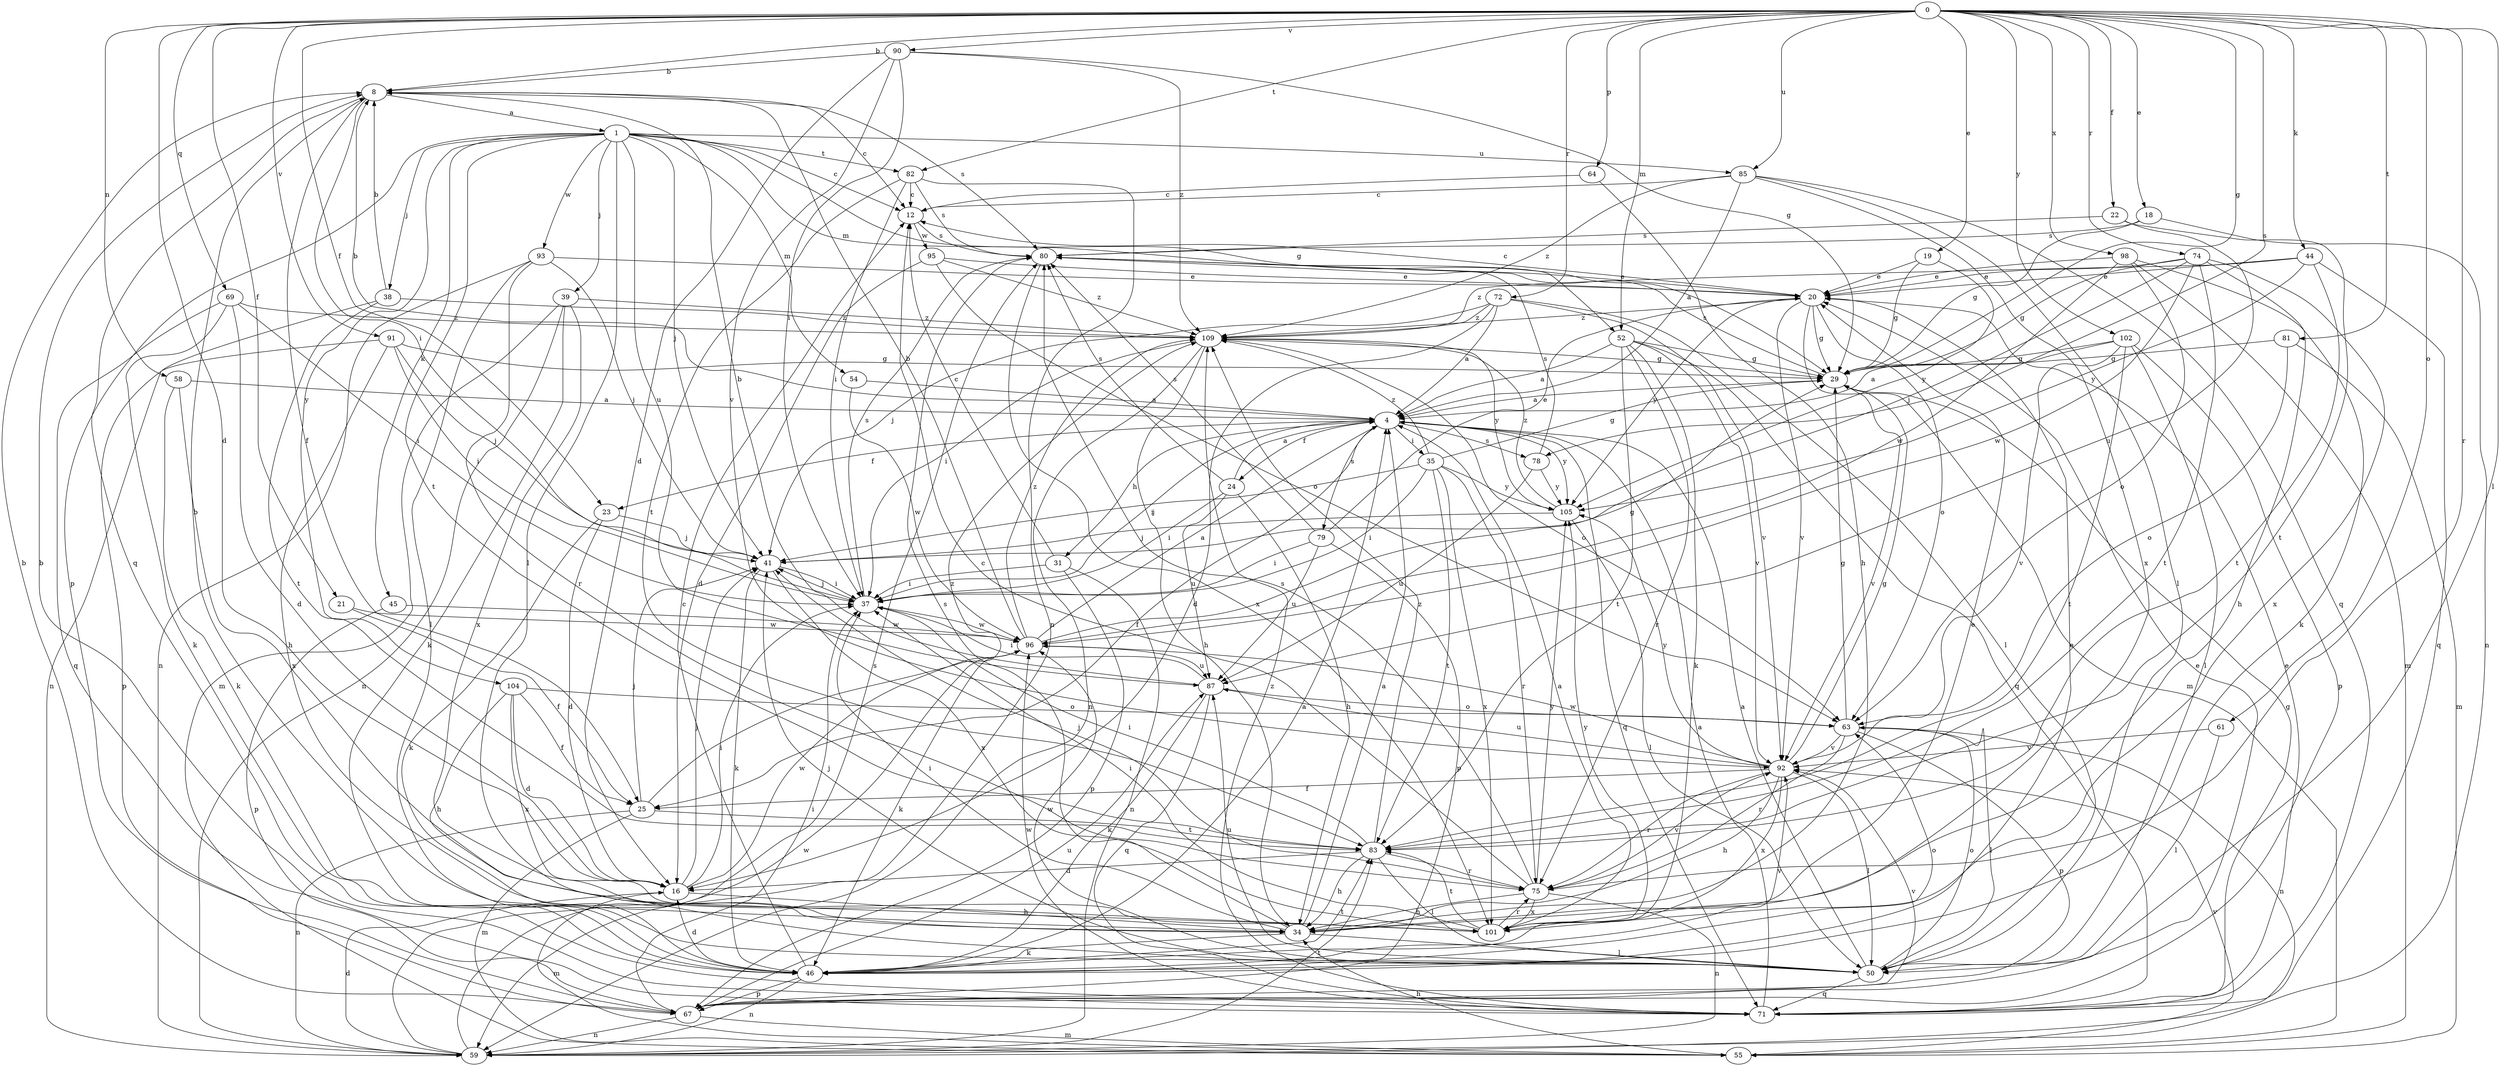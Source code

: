 strict digraph  {
0;
1;
4;
8;
12;
16;
18;
19;
20;
21;
22;
23;
24;
25;
29;
31;
34;
35;
37;
38;
39;
41;
44;
45;
46;
50;
52;
54;
55;
58;
59;
61;
63;
64;
67;
69;
71;
72;
74;
75;
78;
79;
80;
81;
82;
83;
85;
87;
90;
91;
92;
93;
95;
96;
98;
101;
102;
104;
105;
109;
0 -> 8  [label=b];
0 -> 16  [label=d];
0 -> 18  [label=e];
0 -> 19  [label=e];
0 -> 21  [label=f];
0 -> 22  [label=f];
0 -> 23  [label=f];
0 -> 29  [label=g];
0 -> 44  [label=k];
0 -> 50  [label=l];
0 -> 52  [label=m];
0 -> 58  [label=n];
0 -> 61  [label=o];
0 -> 64  [label=p];
0 -> 69  [label=q];
0 -> 72  [label=r];
0 -> 74  [label=r];
0 -> 75  [label=r];
0 -> 78  [label=s];
0 -> 81  [label=t];
0 -> 82  [label=t];
0 -> 85  [label=u];
0 -> 90  [label=v];
0 -> 91  [label=v];
0 -> 98  [label=x];
0 -> 102  [label=y];
1 -> 12  [label=c];
1 -> 29  [label=g];
1 -> 38  [label=j];
1 -> 39  [label=j];
1 -> 41  [label=j];
1 -> 45  [label=k];
1 -> 50  [label=l];
1 -> 52  [label=m];
1 -> 54  [label=m];
1 -> 67  [label=p];
1 -> 82  [label=t];
1 -> 83  [label=t];
1 -> 85  [label=u];
1 -> 87  [label=u];
1 -> 93  [label=w];
1 -> 104  [label=y];
4 -> 8  [label=b];
4 -> 23  [label=f];
4 -> 24  [label=f];
4 -> 25  [label=f];
4 -> 31  [label=h];
4 -> 35  [label=i];
4 -> 37  [label=i];
4 -> 71  [label=q];
4 -> 78  [label=s];
4 -> 79  [label=s];
4 -> 105  [label=y];
8 -> 1  [label=a];
8 -> 12  [label=c];
8 -> 25  [label=f];
8 -> 37  [label=i];
8 -> 71  [label=q];
8 -> 80  [label=s];
12 -> 80  [label=s];
12 -> 95  [label=w];
16 -> 34  [label=h];
16 -> 37  [label=i];
16 -> 41  [label=j];
16 -> 55  [label=m];
16 -> 96  [label=w];
18 -> 29  [label=g];
18 -> 59  [label=n];
18 -> 80  [label=s];
19 -> 20  [label=e];
19 -> 29  [label=g];
19 -> 105  [label=y];
20 -> 12  [label=c];
20 -> 29  [label=g];
20 -> 55  [label=m];
20 -> 63  [label=o];
20 -> 92  [label=v];
20 -> 105  [label=y];
20 -> 109  [label=z];
21 -> 25  [label=f];
21 -> 96  [label=w];
22 -> 80  [label=s];
22 -> 83  [label=t];
22 -> 87  [label=u];
23 -> 16  [label=d];
23 -> 41  [label=j];
23 -> 46  [label=k];
24 -> 4  [label=a];
24 -> 34  [label=h];
24 -> 37  [label=i];
24 -> 80  [label=s];
24 -> 87  [label=u];
25 -> 41  [label=j];
25 -> 55  [label=m];
25 -> 59  [label=n];
25 -> 83  [label=t];
25 -> 109  [label=z];
29 -> 4  [label=a];
29 -> 80  [label=s];
29 -> 92  [label=v];
31 -> 12  [label=c];
31 -> 37  [label=i];
31 -> 59  [label=n];
31 -> 67  [label=p];
34 -> 4  [label=a];
34 -> 8  [label=b];
34 -> 20  [label=e];
34 -> 37  [label=i];
34 -> 46  [label=k];
34 -> 50  [label=l];
34 -> 80  [label=s];
35 -> 29  [label=g];
35 -> 37  [label=i];
35 -> 41  [label=j];
35 -> 75  [label=r];
35 -> 83  [label=t];
35 -> 101  [label=x];
35 -> 105  [label=y];
35 -> 109  [label=z];
37 -> 41  [label=j];
37 -> 80  [label=s];
37 -> 96  [label=w];
38 -> 8  [label=b];
38 -> 59  [label=n];
38 -> 83  [label=t];
38 -> 109  [label=z];
39 -> 46  [label=k];
39 -> 55  [label=m];
39 -> 59  [label=n];
39 -> 101  [label=x];
39 -> 109  [label=z];
41 -> 37  [label=i];
41 -> 46  [label=k];
41 -> 101  [label=x];
44 -> 20  [label=e];
44 -> 71  [label=q];
44 -> 83  [label=t];
44 -> 105  [label=y];
44 -> 109  [label=z];
45 -> 67  [label=p];
45 -> 96  [label=w];
46 -> 4  [label=a];
46 -> 12  [label=c];
46 -> 16  [label=d];
46 -> 20  [label=e];
46 -> 59  [label=n];
46 -> 63  [label=o];
46 -> 67  [label=p];
46 -> 83  [label=t];
46 -> 92  [label=v];
50 -> 4  [label=a];
50 -> 41  [label=j];
50 -> 63  [label=o];
50 -> 71  [label=q];
50 -> 87  [label=u];
50 -> 96  [label=w];
52 -> 4  [label=a];
52 -> 29  [label=g];
52 -> 46  [label=k];
52 -> 71  [label=q];
52 -> 75  [label=r];
52 -> 83  [label=t];
52 -> 92  [label=v];
54 -> 4  [label=a];
54 -> 96  [label=w];
55 -> 34  [label=h];
55 -> 92  [label=v];
58 -> 4  [label=a];
58 -> 46  [label=k];
58 -> 101  [label=x];
59 -> 16  [label=d];
59 -> 80  [label=s];
59 -> 83  [label=t];
59 -> 96  [label=w];
61 -> 50  [label=l];
61 -> 92  [label=v];
63 -> 29  [label=g];
63 -> 50  [label=l];
63 -> 59  [label=n];
63 -> 67  [label=p];
63 -> 75  [label=r];
63 -> 92  [label=v];
64 -> 12  [label=c];
64 -> 34  [label=h];
67 -> 8  [label=b];
67 -> 20  [label=e];
67 -> 37  [label=i];
67 -> 55  [label=m];
67 -> 59  [label=n];
67 -> 87  [label=u];
67 -> 92  [label=v];
69 -> 16  [label=d];
69 -> 37  [label=i];
69 -> 46  [label=k];
69 -> 71  [label=q];
69 -> 109  [label=z];
71 -> 4  [label=a];
71 -> 8  [label=b];
71 -> 20  [label=e];
71 -> 29  [label=g];
71 -> 96  [label=w];
71 -> 109  [label=z];
72 -> 4  [label=a];
72 -> 16  [label=d];
72 -> 41  [label=j];
72 -> 50  [label=l];
72 -> 92  [label=v];
72 -> 109  [label=z];
74 -> 20  [label=e];
74 -> 29  [label=g];
74 -> 34  [label=h];
74 -> 41  [label=j];
74 -> 83  [label=t];
74 -> 96  [label=w];
74 -> 101  [label=x];
75 -> 12  [label=c];
75 -> 34  [label=h];
75 -> 41  [label=j];
75 -> 59  [label=n];
75 -> 80  [label=s];
75 -> 92  [label=v];
75 -> 101  [label=x];
75 -> 105  [label=y];
78 -> 80  [label=s];
78 -> 87  [label=u];
78 -> 105  [label=y];
79 -> 20  [label=e];
79 -> 37  [label=i];
79 -> 67  [label=p];
79 -> 80  [label=s];
79 -> 87  [label=u];
80 -> 20  [label=e];
80 -> 101  [label=x];
81 -> 29  [label=g];
81 -> 55  [label=m];
81 -> 63  [label=o];
82 -> 12  [label=c];
82 -> 37  [label=i];
82 -> 59  [label=n];
82 -> 80  [label=s];
82 -> 83  [label=t];
83 -> 16  [label=d];
83 -> 34  [label=h];
83 -> 37  [label=i];
83 -> 50  [label=l];
83 -> 75  [label=r];
83 -> 109  [label=z];
85 -> 4  [label=a];
85 -> 12  [label=c];
85 -> 50  [label=l];
85 -> 71  [label=q];
85 -> 101  [label=x];
85 -> 109  [label=z];
87 -> 8  [label=b];
87 -> 37  [label=i];
87 -> 46  [label=k];
87 -> 63  [label=o];
87 -> 71  [label=q];
90 -> 8  [label=b];
90 -> 16  [label=d];
90 -> 29  [label=g];
90 -> 37  [label=i];
90 -> 92  [label=v];
90 -> 109  [label=z];
91 -> 29  [label=g];
91 -> 34  [label=h];
91 -> 37  [label=i];
91 -> 41  [label=j];
91 -> 67  [label=p];
92 -> 25  [label=f];
92 -> 29  [label=g];
92 -> 34  [label=h];
92 -> 50  [label=l];
92 -> 75  [label=r];
92 -> 87  [label=u];
92 -> 96  [label=w];
92 -> 101  [label=x];
92 -> 105  [label=y];
93 -> 20  [label=e];
93 -> 41  [label=j];
93 -> 50  [label=l];
93 -> 59  [label=n];
93 -> 75  [label=r];
95 -> 16  [label=d];
95 -> 20  [label=e];
95 -> 63  [label=o];
95 -> 109  [label=z];
96 -> 4  [label=a];
96 -> 8  [label=b];
96 -> 29  [label=g];
96 -> 46  [label=k];
96 -> 87  [label=u];
96 -> 109  [label=z];
98 -> 20  [label=e];
98 -> 46  [label=k];
98 -> 55  [label=m];
98 -> 63  [label=o];
98 -> 96  [label=w];
101 -> 4  [label=a];
101 -> 37  [label=i];
101 -> 75  [label=r];
101 -> 83  [label=t];
101 -> 105  [label=y];
102 -> 4  [label=a];
102 -> 29  [label=g];
102 -> 50  [label=l];
102 -> 67  [label=p];
102 -> 83  [label=t];
102 -> 92  [label=v];
104 -> 16  [label=d];
104 -> 25  [label=f];
104 -> 34  [label=h];
104 -> 63  [label=o];
104 -> 101  [label=x];
105 -> 41  [label=j];
105 -> 50  [label=l];
105 -> 109  [label=z];
109 -> 29  [label=g];
109 -> 34  [label=h];
109 -> 37  [label=i];
109 -> 59  [label=n];
109 -> 63  [label=o];
109 -> 105  [label=y];
}
